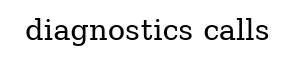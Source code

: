  /* dot -odiagnostics_calls.png -Tpng diagnostics_calls.dot */ 
digraph diagnostics_calls {
label="diagnostics calls";
rankdir=LR;
}
